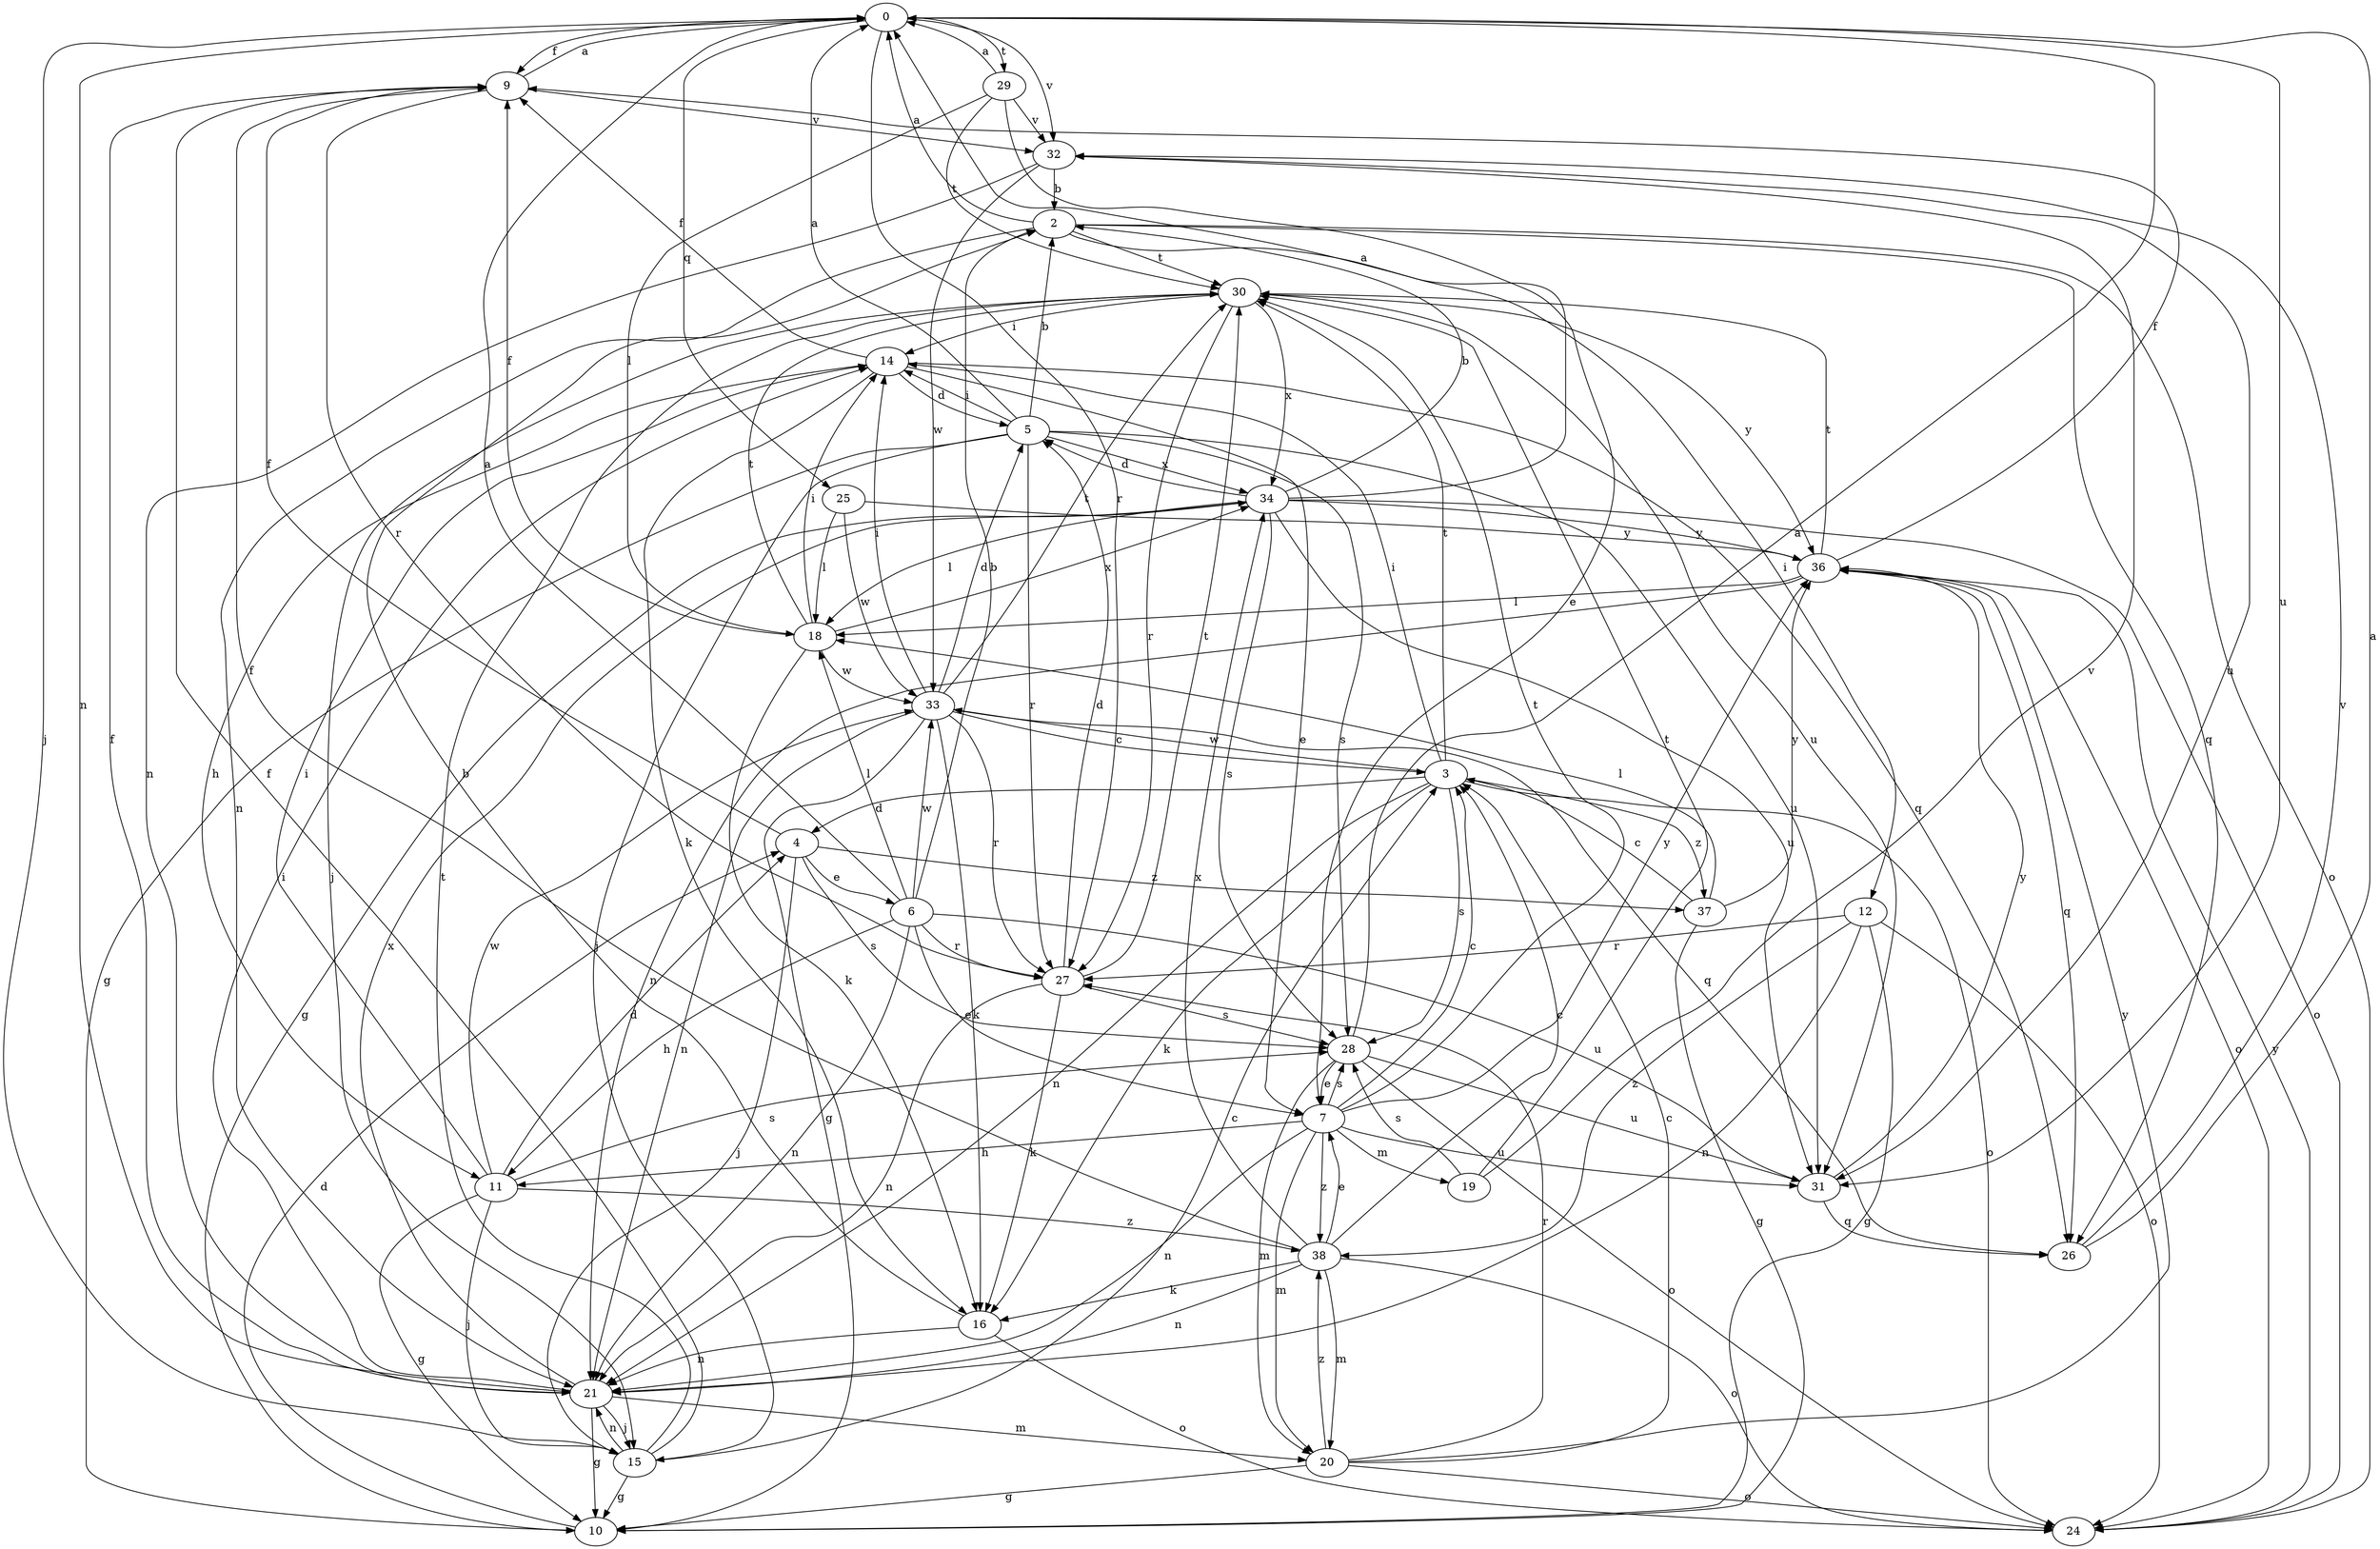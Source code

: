 strict digraph  {
0;
2;
3;
4;
5;
6;
7;
9;
10;
11;
12;
14;
15;
16;
18;
19;
20;
21;
24;
25;
26;
27;
28;
29;
30;
31;
32;
33;
34;
36;
37;
38;
0 -> 9  [label=f];
0 -> 15  [label=j];
0 -> 21  [label=n];
0 -> 25  [label=q];
0 -> 27  [label=r];
0 -> 29  [label=t];
0 -> 31  [label=u];
0 -> 32  [label=v];
2 -> 0  [label=a];
2 -> 12  [label=i];
2 -> 21  [label=n];
2 -> 24  [label=o];
2 -> 26  [label=q];
2 -> 30  [label=t];
3 -> 4  [label=d];
3 -> 14  [label=i];
3 -> 16  [label=k];
3 -> 21  [label=n];
3 -> 24  [label=o];
3 -> 28  [label=s];
3 -> 30  [label=t];
3 -> 33  [label=w];
3 -> 37  [label=z];
4 -> 6  [label=e];
4 -> 9  [label=f];
4 -> 15  [label=j];
4 -> 28  [label=s];
4 -> 37  [label=z];
5 -> 0  [label=a];
5 -> 2  [label=b];
5 -> 10  [label=g];
5 -> 14  [label=i];
5 -> 15  [label=j];
5 -> 27  [label=r];
5 -> 28  [label=s];
5 -> 31  [label=u];
5 -> 34  [label=x];
6 -> 0  [label=a];
6 -> 2  [label=b];
6 -> 7  [label=e];
6 -> 11  [label=h];
6 -> 18  [label=l];
6 -> 21  [label=n];
6 -> 27  [label=r];
6 -> 31  [label=u];
6 -> 33  [label=w];
7 -> 3  [label=c];
7 -> 11  [label=h];
7 -> 19  [label=m];
7 -> 20  [label=m];
7 -> 21  [label=n];
7 -> 28  [label=s];
7 -> 30  [label=t];
7 -> 31  [label=u];
7 -> 36  [label=y];
7 -> 38  [label=z];
9 -> 0  [label=a];
9 -> 27  [label=r];
9 -> 32  [label=v];
10 -> 4  [label=d];
11 -> 4  [label=d];
11 -> 10  [label=g];
11 -> 14  [label=i];
11 -> 15  [label=j];
11 -> 28  [label=s];
11 -> 33  [label=w];
11 -> 38  [label=z];
12 -> 10  [label=g];
12 -> 21  [label=n];
12 -> 24  [label=o];
12 -> 27  [label=r];
12 -> 38  [label=z];
14 -> 5  [label=d];
14 -> 7  [label=e];
14 -> 9  [label=f];
14 -> 11  [label=h];
14 -> 16  [label=k];
14 -> 26  [label=q];
15 -> 3  [label=c];
15 -> 9  [label=f];
15 -> 10  [label=g];
15 -> 21  [label=n];
15 -> 30  [label=t];
16 -> 2  [label=b];
16 -> 21  [label=n];
16 -> 24  [label=o];
18 -> 9  [label=f];
18 -> 14  [label=i];
18 -> 16  [label=k];
18 -> 30  [label=t];
18 -> 33  [label=w];
18 -> 34  [label=x];
19 -> 28  [label=s];
19 -> 30  [label=t];
19 -> 32  [label=v];
20 -> 3  [label=c];
20 -> 10  [label=g];
20 -> 24  [label=o];
20 -> 27  [label=r];
20 -> 36  [label=y];
20 -> 38  [label=z];
21 -> 9  [label=f];
21 -> 10  [label=g];
21 -> 14  [label=i];
21 -> 15  [label=j];
21 -> 20  [label=m];
21 -> 34  [label=x];
24 -> 36  [label=y];
25 -> 18  [label=l];
25 -> 33  [label=w];
25 -> 36  [label=y];
26 -> 0  [label=a];
26 -> 32  [label=v];
27 -> 5  [label=d];
27 -> 16  [label=k];
27 -> 21  [label=n];
27 -> 28  [label=s];
27 -> 30  [label=t];
28 -> 0  [label=a];
28 -> 7  [label=e];
28 -> 20  [label=m];
28 -> 24  [label=o];
28 -> 31  [label=u];
29 -> 0  [label=a];
29 -> 7  [label=e];
29 -> 18  [label=l];
29 -> 30  [label=t];
29 -> 32  [label=v];
30 -> 14  [label=i];
30 -> 15  [label=j];
30 -> 27  [label=r];
30 -> 31  [label=u];
30 -> 34  [label=x];
30 -> 36  [label=y];
31 -> 26  [label=q];
31 -> 36  [label=y];
32 -> 2  [label=b];
32 -> 21  [label=n];
32 -> 31  [label=u];
32 -> 33  [label=w];
33 -> 3  [label=c];
33 -> 5  [label=d];
33 -> 10  [label=g];
33 -> 14  [label=i];
33 -> 16  [label=k];
33 -> 21  [label=n];
33 -> 26  [label=q];
33 -> 27  [label=r];
33 -> 30  [label=t];
34 -> 0  [label=a];
34 -> 2  [label=b];
34 -> 5  [label=d];
34 -> 10  [label=g];
34 -> 18  [label=l];
34 -> 24  [label=o];
34 -> 28  [label=s];
34 -> 31  [label=u];
34 -> 36  [label=y];
36 -> 9  [label=f];
36 -> 18  [label=l];
36 -> 21  [label=n];
36 -> 24  [label=o];
36 -> 26  [label=q];
36 -> 30  [label=t];
37 -> 3  [label=c];
37 -> 10  [label=g];
37 -> 18  [label=l];
37 -> 36  [label=y];
38 -> 3  [label=c];
38 -> 7  [label=e];
38 -> 9  [label=f];
38 -> 16  [label=k];
38 -> 20  [label=m];
38 -> 21  [label=n];
38 -> 24  [label=o];
38 -> 34  [label=x];
}
